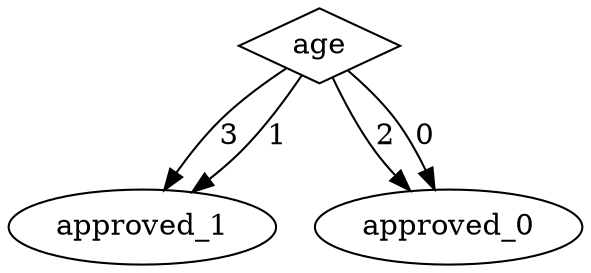 digraph {
node [label=approved_1,style=""] approved_1
node [label=approved_0,style=""] approved_0
node [label=approved_1,style=""] approved_1
node [label=approved_0,style=""] approved_0
node [label=age,shape="diamond",style=""] 0

0 -> approved_1 [label="3"]
0 -> approved_0 [label="2"]
0 -> approved_1 [label="1"]
0 -> approved_0 [label="0"]
}